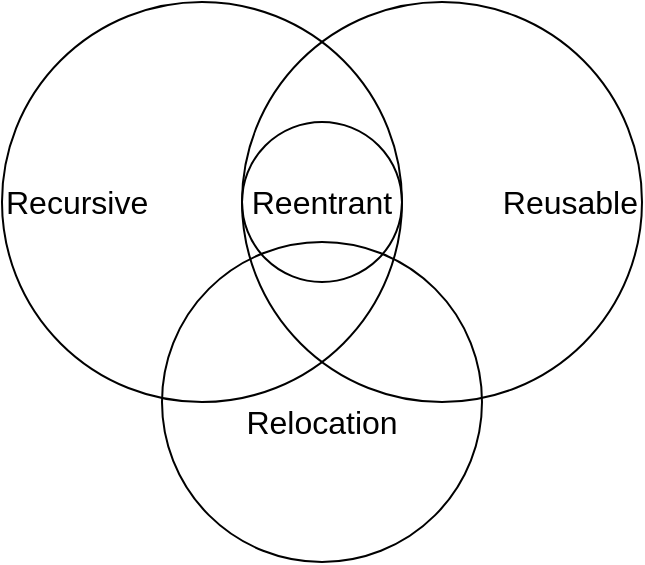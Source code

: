 <mxfile pages="1" version="11.2.1" type="github"><diagram id="YNMslK3YGuxNVohwlwdc" name="Page-1"><mxGraphModel dx="782" dy="472" grid="1" gridSize="10" guides="1" tooltips="1" connect="1" arrows="1" fold="1" page="1" pageScale="1" pageWidth="827" pageHeight="1169" math="0" shadow="0"><root><mxCell id="0"/><mxCell id="1" parent="0"/><mxCell id="E56QFYXWRefzpLojTAlR-1" value="Reentrant&lt;br style=&quot;font-size: 16px;&quot;&gt;" style="ellipse;whiteSpace=wrap;html=1;aspect=fixed;fillColor=none;fontSize=16;" vertex="1" parent="1"><mxGeometry x="240" y="100" width="80" height="80" as="geometry"/></mxCell><mxCell id="E56QFYXWRefzpLojTAlR-2" value="Recursive" style="ellipse;whiteSpace=wrap;html=1;aspect=fixed;fillColor=none;align=left;fontSize=16;" vertex="1" parent="1"><mxGeometry x="120" y="40" width="200" height="200" as="geometry"/></mxCell><mxCell id="E56QFYXWRefzpLojTAlR-5" value="&lt;br&gt;Relocation" style="ellipse;whiteSpace=wrap;html=1;aspect=fixed;fillColor=none;fontSize=16;" vertex="1" parent="1"><mxGeometry x="200" y="160" width="160" height="160" as="geometry"/></mxCell><mxCell id="E56QFYXWRefzpLojTAlR-6" value="Reusable" style="ellipse;whiteSpace=wrap;html=1;aspect=fixed;fillColor=none;align=right;fontSize=16;" vertex="1" parent="1"><mxGeometry x="240" y="40" width="200" height="200" as="geometry"/></mxCell></root></mxGraphModel></diagram></mxfile>